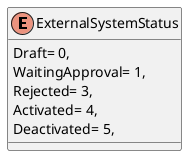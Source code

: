 @startuml
enum ExternalSystemStatus {
    Draft= 0,
    WaitingApproval= 1,
    Rejected= 3,
    Activated= 4,
    Deactivated= 5,
}
@enduml
